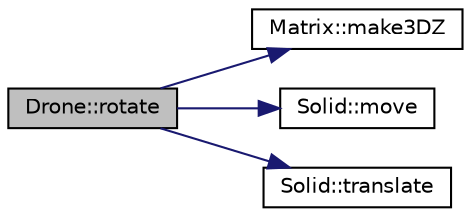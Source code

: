 digraph "Drone::rotate"
{
 // LATEX_PDF_SIZE
  edge [fontname="Helvetica",fontsize="10",labelfontname="Helvetica",labelfontsize="10"];
  node [fontname="Helvetica",fontsize="10",shape=record];
  rankdir="LR";
  Node1 [label="Drone::rotate",height=0.2,width=0.4,color="black", fillcolor="grey75", style="filled", fontcolor="black",tooltip=" "];
  Node1 -> Node2 [color="midnightblue",fontsize="10",style="solid",fontname="Helvetica"];
  Node2 [label="Matrix::make3DZ",height=0.2,width=0.4,color="black", fillcolor="white", style="filled",URL="$class_matrix.html#af5a2c629a4ded5bb85c56c0908188560",tooltip=" "];
  Node1 -> Node3 [color="midnightblue",fontsize="10",style="solid",fontname="Helvetica"];
  Node3 [label="Solid::move",height=0.2,width=0.4,color="black", fillcolor="white", style="filled",URL="$class_solid.html#a3b39581af29120802943a28a5a70bab5",tooltip=" "];
  Node1 -> Node4 [color="midnightblue",fontsize="10",style="solid",fontname="Helvetica"];
  Node4 [label="Solid::translate",height=0.2,width=0.4,color="black", fillcolor="white", style="filled",URL="$class_solid.html#a95e4946e09386494a9af560bd9d8feb2",tooltip=" "];
}
